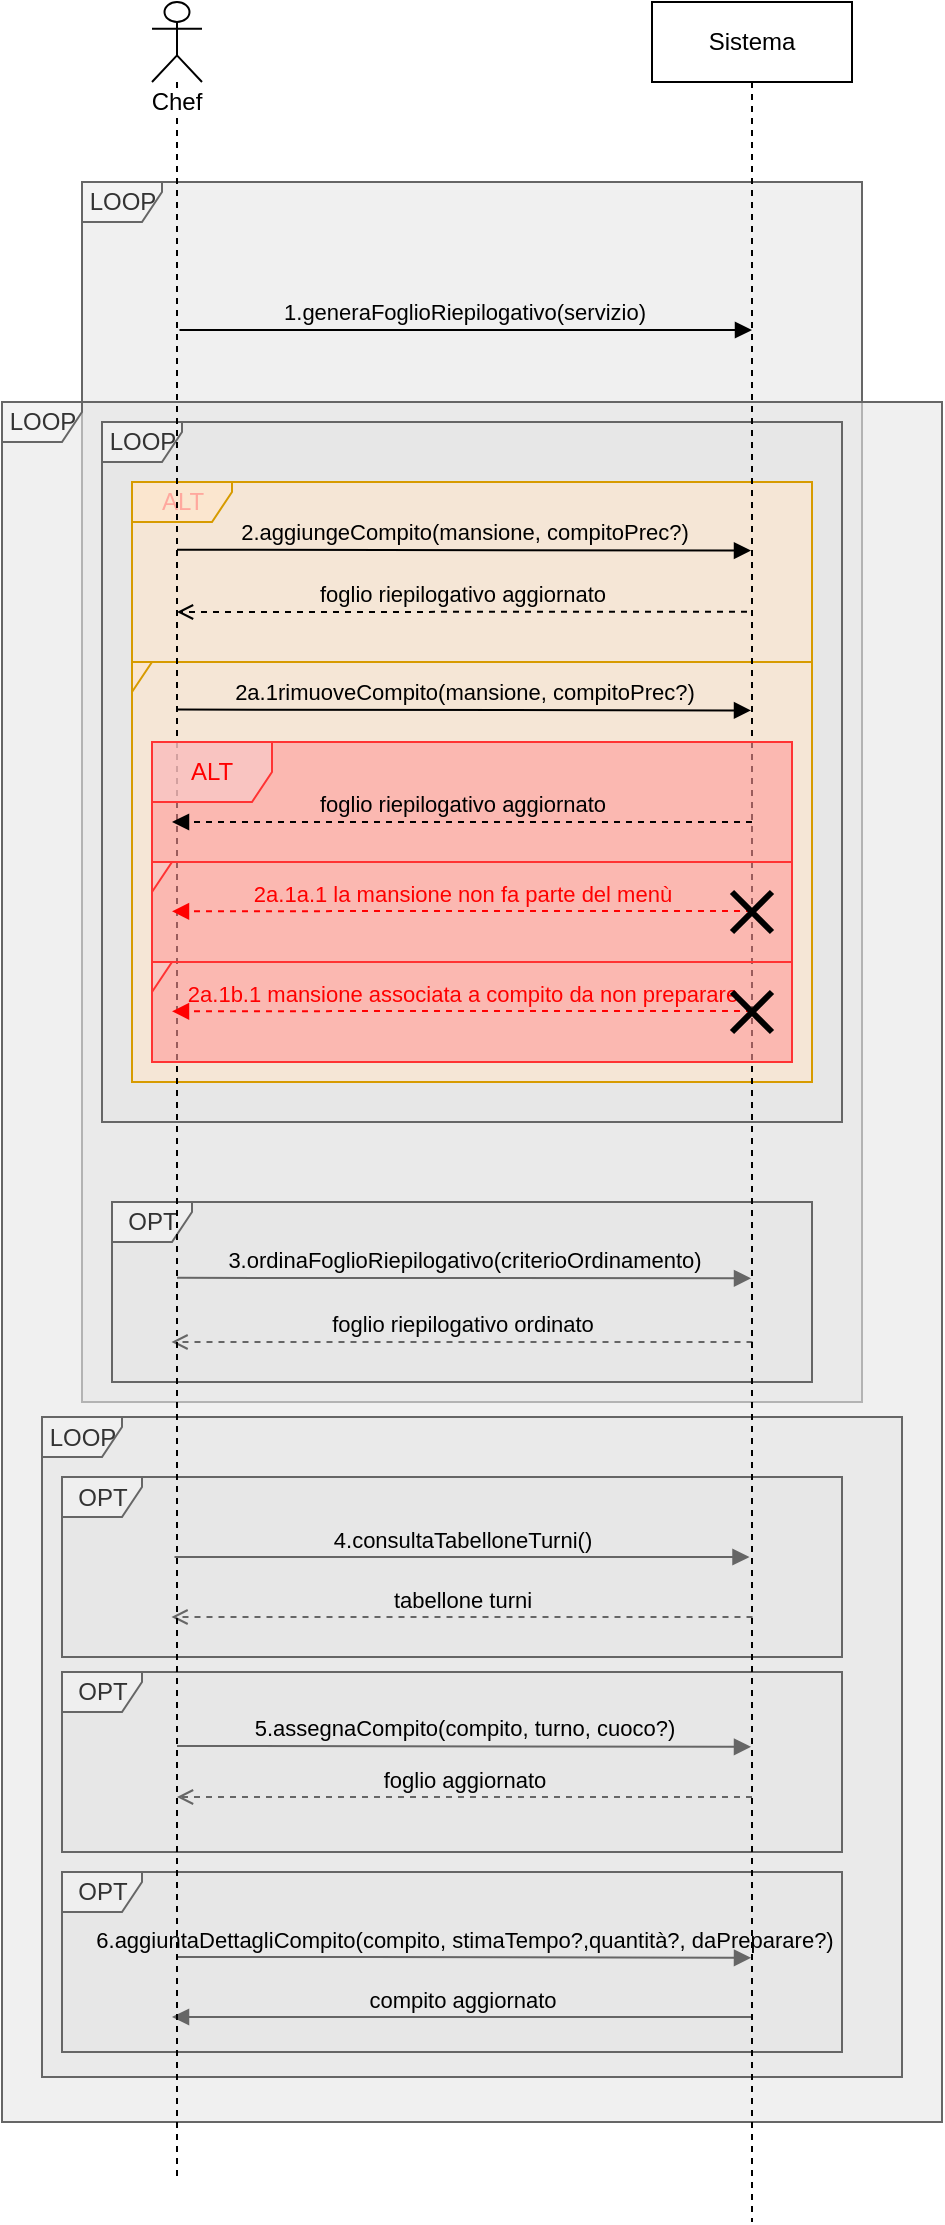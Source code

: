 <mxfile version="21.6.6" type="device">
  <diagram name="Page-1" id="f5A6CDPiya6YqWZAvQuT">
    <mxGraphModel dx="954" dy="-657" grid="1" gridSize="10" guides="1" tooltips="1" connect="1" arrows="1" fold="1" page="1" pageScale="1" pageWidth="827" pageHeight="1169" math="0" shadow="0">
      <root>
        <mxCell id="0" />
        <mxCell id="1" parent="0" />
        <mxCell id="3oUJ_5gLEvu6R0pSqBkJ-1" value="LOOP" style="shape=umlFrame;tabWidth=110;tabHeight=30;tabPosition=left;html=1;boundedLbl=1;labelInHeader=1;width=40;height=20;swimlaneFillColor=#E6E6E6;fillColor=#f5f5f5;strokeColor=#666666;fillOpacity=60;fontColor=#333333;" parent="1" vertex="1">
          <mxGeometry x="205" y="1430" width="390" height="610" as="geometry" />
        </mxCell>
        <mxCell id="3oUJ_5gLEvu6R0pSqBkJ-40" value="1.generaFoglioRiepilogativo(servizio)" style="html=1;verticalAlign=bottom;endArrow=block;edgeStyle=elbowEdgeStyle;elbow=vertical;curved=0;rounded=0;labelBackgroundColor=none;" parent="1" edge="1">
          <mxGeometry x="-0.003" relative="1" as="geometry">
            <mxPoint x="253.75" y="1504" as="sourcePoint" />
            <Array as="points" />
            <mxPoint x="540" y="1504" as="targetPoint" />
            <mxPoint as="offset" />
          </mxGeometry>
        </mxCell>
        <mxCell id="3oUJ_5gLEvu6R0pSqBkJ-33" value="LOOP" style="shape=umlFrame;tabWidth=110;tabHeight=30;tabPosition=left;html=1;boundedLbl=1;labelInHeader=1;width=40;height=20;swimlaneFillColor=#E6E6E6;fillColor=#f5f5f5;strokeColor=#666666;fillOpacity=60;fontColor=#333333;" parent="1" vertex="1">
          <mxGeometry x="165" y="1540" width="470" height="860" as="geometry" />
        </mxCell>
        <mxCell id="3oUJ_5gLEvu6R0pSqBkJ-21" value="LOOP" style="shape=umlFrame;tabWidth=110;tabHeight=30;tabPosition=left;html=1;boundedLbl=1;labelInHeader=1;width=40;height=20;swimlaneFillColor=#E6E6E6;fillColor=#f5f5f5;strokeColor=#666666;fillOpacity=60;fontColor=#333333;" parent="1" vertex="1">
          <mxGeometry x="185" y="2047.5" width="430" height="330" as="geometry" />
        </mxCell>
        <mxCell id="3oUJ_5gLEvu6R0pSqBkJ-22" value="OPT" style="shape=umlFrame;tabWidth=110;tabHeight=30;tabPosition=left;html=1;boundedLbl=1;labelInHeader=1;width=40;height=20;swimlaneFillColor=#E6E6E6;fillColor=#f5f5f5;strokeColor=#666666;fillOpacity=60;fontColor=#333333;" parent="1" vertex="1">
          <mxGeometry x="195" y="2077.5" width="390" height="90" as="geometry" />
        </mxCell>
        <mxCell id="3oUJ_5gLEvu6R0pSqBkJ-23" value="4.consultaTabelloneTurni()" style="html=1;verticalAlign=bottom;endArrow=block;edgeStyle=elbowEdgeStyle;elbow=vertical;curved=0;rounded=0;labelBackgroundColor=none;fillColor=#f5f5f5;strokeColor=#666666;" parent="1" edge="1">
          <mxGeometry relative="1" as="geometry">
            <mxPoint x="251.25" y="2117.5" as="sourcePoint" />
            <Array as="points" />
            <mxPoint x="538.75" y="2117.5" as="targetPoint" />
          </mxGeometry>
        </mxCell>
        <mxCell id="3oUJ_5gLEvu6R0pSqBkJ-24" value="tabellone turni" style="html=1;verticalAlign=bottom;endArrow=open;edgeStyle=elbowEdgeStyle;elbow=vertical;curved=0;rounded=0;labelBackgroundColor=none;endFill=0;dashed=1;fillColor=#f5f5f5;strokeColor=#666666;" parent="1" edge="1">
          <mxGeometry relative="1" as="geometry">
            <mxPoint x="540.25" y="2147.5" as="sourcePoint" />
            <mxPoint x="249.75" y="2147.5" as="targetPoint" />
          </mxGeometry>
        </mxCell>
        <mxCell id="3oUJ_5gLEvu6R0pSqBkJ-27" value="OPT" style="shape=umlFrame;tabWidth=110;tabHeight=30;tabPosition=left;html=1;boundedLbl=1;labelInHeader=1;width=40;height=20;swimlaneFillColor=#E6E6E6;fillColor=#f5f5f5;strokeColor=#666666;fillOpacity=60;fontColor=#333333;" parent="1" vertex="1">
          <mxGeometry x="195" y="2175" width="390" height="90" as="geometry" />
        </mxCell>
        <mxCell id="3oUJ_5gLEvu6R0pSqBkJ-34" value="OPT" style="shape=umlFrame;tabWidth=110;tabHeight=30;tabPosition=left;html=1;boundedLbl=1;labelInHeader=1;width=40;height=20;swimlaneFillColor=#E6E6E6;fillColor=#f5f5f5;strokeColor=#666666;fillOpacity=60;fontColor=#333333;" parent="1" vertex="1">
          <mxGeometry x="195" y="2275" width="390" height="90" as="geometry" />
        </mxCell>
        <mxCell id="3oUJ_5gLEvu6R0pSqBkJ-25" value="5.assegnaCompito(compito, turno, cuoco?)" style="html=1;verticalAlign=bottom;endArrow=block;edgeStyle=elbowEdgeStyle;elbow=vertical;curved=0;rounded=0;labelBackgroundColor=none;fillColor=#f5f5f5;strokeColor=#666666;" parent="1" target="3oUJ_5gLEvu6R0pSqBkJ-31" edge="1">
          <mxGeometry relative="1" as="geometry">
            <mxPoint x="252.5" y="2212" as="sourcePoint" />
            <Array as="points">
              <mxPoint x="358" y="2212.41" />
            </Array>
            <mxPoint x="547.5" y="2212.41" as="targetPoint" />
          </mxGeometry>
        </mxCell>
        <mxCell id="3oUJ_5gLEvu6R0pSqBkJ-26" value="foglio aggiornato" style="html=1;verticalAlign=bottom;endArrow=open;edgeStyle=elbowEdgeStyle;elbow=vertical;curved=0;rounded=0;labelBackgroundColor=none;endFill=0;dashed=1;fillColor=#f5f5f5;strokeColor=#666666;" parent="1" target="3oUJ_5gLEvu6R0pSqBkJ-30" edge="1">
          <mxGeometry relative="1" as="geometry">
            <mxPoint x="540" y="2237.5" as="sourcePoint" />
            <mxPoint x="245" y="2237.5" as="targetPoint" />
            <Array as="points" />
          </mxGeometry>
        </mxCell>
        <mxCell id="3oUJ_5gLEvu6R0pSqBkJ-28" value="6.aggiuntaDettagliCompito(compito, stimaTempo?,quantità?, daPreparare?)" style="html=1;verticalAlign=bottom;endArrow=block;edgeStyle=elbowEdgeStyle;elbow=horizontal;curved=0;rounded=0;labelBackgroundColor=none;fillColor=#f5f5f5;strokeColor=#666666;" parent="1" target="3oUJ_5gLEvu6R0pSqBkJ-31" edge="1">
          <mxGeometry relative="1" as="geometry">
            <mxPoint x="252.5" y="2317.5" as="sourcePoint" />
            <Array as="points">
              <mxPoint x="348" y="2317.91" />
            </Array>
            <mxPoint x="537.5" y="2317.91" as="targetPoint" />
          </mxGeometry>
        </mxCell>
        <mxCell id="3oUJ_5gLEvu6R0pSqBkJ-29" value="compito aggiornato" style="html=1;verticalAlign=bottom;endArrow=block;edgeStyle=elbowEdgeStyle;elbow=vertical;curved=0;rounded=0;labelBackgroundColor=none;fillColor=#f5f5f5;strokeColor=#666666;" parent="1" source="3oUJ_5gLEvu6R0pSqBkJ-31" edge="1">
          <mxGeometry relative="1" as="geometry">
            <mxPoint x="535" y="2347.5" as="sourcePoint" />
            <mxPoint x="250" y="2347.5" as="targetPoint" />
          </mxGeometry>
        </mxCell>
        <mxCell id="3oUJ_5gLEvu6R0pSqBkJ-9" value="LOOP" style="shape=umlFrame;tabWidth=110;tabHeight=30;tabPosition=left;html=1;boundedLbl=1;labelInHeader=1;width=40;height=20;swimlaneFillColor=#E6E6E6;fillColor=#f5f5f5;strokeColor=#666666;fillOpacity=60;fontColor=#333333;" parent="1" vertex="1">
          <mxGeometry x="215" y="1550" width="370" height="350" as="geometry" />
        </mxCell>
        <mxCell id="3oUJ_5gLEvu6R0pSqBkJ-13" value="OPT" style="shape=umlFrame;tabWidth=110;tabHeight=30;tabPosition=left;html=1;boundedLbl=1;labelInHeader=1;width=40;height=20;swimlaneFillColor=#E6E6E6;fillColor=#f5f5f5;strokeColor=#666666;fillOpacity=60;fontColor=#333333;container=1;" parent="1" vertex="1">
          <mxGeometry x="220" y="1940" width="350" height="90" as="geometry" />
        </mxCell>
        <mxCell id="3oUJ_5gLEvu6R0pSqBkJ-18" value="foglio riepilogativo ordinato" style="html=1;verticalAlign=bottom;endArrow=open;edgeStyle=elbowEdgeStyle;elbow=vertical;curved=0;rounded=0;labelBackgroundColor=none;endFill=0;dashed=1;fillColor=#f5f5f5;strokeColor=#666666;" parent="3oUJ_5gLEvu6R0pSqBkJ-13" edge="1">
          <mxGeometry x="0.002" relative="1" as="geometry">
            <mxPoint x="320.25" y="70.0" as="sourcePoint" />
            <mxPoint x="29.75" y="70.07" as="targetPoint" />
            <mxPoint as="offset" />
          </mxGeometry>
        </mxCell>
        <mxCell id="3oUJ_5gLEvu6R0pSqBkJ-16" value="3.ordinaFoglioRiepilogativo(criterioOrdinamento)" style="html=1;verticalAlign=bottom;endArrow=block;edgeStyle=elbowEdgeStyle;elbow=vertical;curved=0;rounded=0;labelBackgroundColor=none;fillColor=#f5f5f5;strokeColor=#666666;" parent="3oUJ_5gLEvu6R0pSqBkJ-13" target="3oUJ_5gLEvu6R0pSqBkJ-31" edge="1">
          <mxGeometry relative="1" as="geometry">
            <mxPoint x="32.5" y="37.917" as="sourcePoint" />
            <Array as="points">
              <mxPoint x="128" y="38.139" />
            </Array>
            <mxPoint x="317.5" y="38.139" as="targetPoint" />
          </mxGeometry>
        </mxCell>
        <mxCell id="8e-te7Ogq6yMoprlRzKs-13" value="&lt;font color=&quot;#ffa89e&quot;&gt;ALT&lt;/font&gt;" style="shape=umlFrame;tabWidth=110;tabHeight=30;tabPosition=left;html=1;boundedLbl=1;labelInHeader=1;width=50;height=20;swimlaneFillColor=#FFE6CC;fillColor=#ffe6cc;strokeColor=#d79b00;fillOpacity=60;" parent="1" vertex="1">
          <mxGeometry x="230" y="1580" width="340" height="90" as="geometry" />
        </mxCell>
        <mxCell id="8e-te7Ogq6yMoprlRzKs-14" value="2.aggiungeCompito(mansione, compitoPrec?)" style="html=1;verticalAlign=bottom;endArrow=block;edgeStyle=elbowEdgeStyle;elbow=vertical;curved=0;rounded=0;labelBackgroundColor=none;" parent="1" target="3oUJ_5gLEvu6R0pSqBkJ-31" edge="1">
          <mxGeometry relative="1" as="geometry">
            <mxPoint x="252.5" y="1613.86" as="sourcePoint" />
            <Array as="points">
              <mxPoint x="348" y="1614.27" />
            </Array>
            <mxPoint x="537.5" y="1614.27" as="targetPoint" />
          </mxGeometry>
        </mxCell>
        <mxCell id="8e-te7Ogq6yMoprlRzKs-15" value="foglio riepilogativo aggiornato" style="html=1;verticalAlign=bottom;endArrow=open;edgeStyle=elbowEdgeStyle;elbow=vertical;curved=0;rounded=0;labelBackgroundColor=none;dashed=1;endFill=0;" parent="1" edge="1">
          <mxGeometry relative="1" as="geometry">
            <mxPoint x="537.5" y="1644.86" as="sourcePoint" />
            <mxPoint x="252.5" y="1644.86" as="targetPoint" />
          </mxGeometry>
        </mxCell>
        <mxCell id="8e-te7Ogq6yMoprlRzKs-16" value="" style="shape=umlFrame;tabWidth=110;tabHeight=30;tabPosition=left;html=1;boundedLbl=1;labelInHeader=1;width=10;height=15;swimlaneFillColor=#FFE6CC;fillColor=#ffe6cc;strokeColor=#d79b00;fillOpacity=60;" parent="1" vertex="1">
          <mxGeometry x="230" y="1670" width="340" height="210" as="geometry" />
        </mxCell>
        <mxCell id="8e-te7Ogq6yMoprlRzKs-17" value="2a.1rimuoveCompito(mansione, compitoPrec?)" style="html=1;verticalAlign=bottom;endArrow=block;edgeStyle=elbowEdgeStyle;elbow=vertical;curved=0;rounded=0;labelBackgroundColor=none;" parent="1" target="3oUJ_5gLEvu6R0pSqBkJ-31" edge="1">
          <mxGeometry relative="1" as="geometry">
            <mxPoint x="252.5" y="1693.79" as="sourcePoint" />
            <Array as="points">
              <mxPoint x="348" y="1694.2" />
            </Array>
            <mxPoint x="537.5" y="1694.2" as="targetPoint" />
          </mxGeometry>
        </mxCell>
        <mxCell id="3oUJ_5gLEvu6R0pSqBkJ-30" value="Chef" style="shape=umlLifeline;participant=umlActor;perimeter=lifelinePerimeter;whiteSpace=wrap;html=1;container=1;collapsible=0;recursiveResize=0;verticalAlign=top;spacingTop=36;outlineConnect=0;labelBackgroundColor=default;" parent="1" vertex="1">
          <mxGeometry x="240" y="1340" width="25" height="1090" as="geometry" />
        </mxCell>
        <mxCell id="3oUJ_5gLEvu6R0pSqBkJ-31" value="Sistema" style="shape=umlLifeline;perimeter=lifelinePerimeter;whiteSpace=wrap;html=1;container=0;collapsible=0;recursiveResize=0;outlineConnect=0;labelBackgroundColor=none;" parent="1" vertex="1">
          <mxGeometry x="490" y="1340" width="100" height="1110" as="geometry" />
        </mxCell>
        <mxCell id="8e-te7Ogq6yMoprlRzKs-23" value="" style="group" parent="1" vertex="1" connectable="0">
          <mxGeometry x="240" y="1710" width="320" height="160" as="geometry" />
        </mxCell>
        <mxCell id="8e-te7Ogq6yMoprlRzKs-19" value="" style="shape=umlFrame;whiteSpace=wrap;html=1;swimlaneFillColor=#FF9999;fillColor=#f8cecc;strokeColor=#FF3333;fillOpacity=60;fontColor=#FF0000;width=10;height=15;" parent="8e-te7Ogq6yMoprlRzKs-23" vertex="1">
          <mxGeometry y="110" width="320" height="50" as="geometry" />
        </mxCell>
        <mxCell id="3oUJ_5gLEvu6R0pSqBkJ-43" value="ALT" style="shape=umlFrame;whiteSpace=wrap;html=1;swimlaneFillColor=#FF9999;fillColor=#f8cecc;strokeColor=#FF3333;fillOpacity=60;fontColor=#FF0000;" parent="8e-te7Ogq6yMoprlRzKs-23" vertex="1">
          <mxGeometry width="320" height="60" as="geometry" />
        </mxCell>
        <mxCell id="3oUJ_5gLEvu6R0pSqBkJ-44" value="" style="shape=umlFrame;whiteSpace=wrap;html=1;swimlaneFillColor=#FF9999;fillColor=#f8cecc;strokeColor=#FF3333;fillOpacity=60;fontColor=#FF0000;width=10;height=15;" parent="8e-te7Ogq6yMoprlRzKs-23" vertex="1">
          <mxGeometry y="60" width="320" height="50" as="geometry" />
        </mxCell>
        <mxCell id="3oUJ_5gLEvu6R0pSqBkJ-39" value="foglio riepilogativo aggiornato" style="html=1;verticalAlign=bottom;endArrow=block;edgeStyle=elbowEdgeStyle;elbow=vertical;curved=0;rounded=0;labelBackgroundColor=none;dashed=1;" parent="8e-te7Ogq6yMoprlRzKs-23" edge="1">
          <mxGeometry relative="1" as="geometry">
            <mxPoint x="300" y="40" as="sourcePoint" />
            <mxPoint x="10" y="40.14" as="targetPoint" />
          </mxGeometry>
        </mxCell>
        <mxCell id="3oUJ_5gLEvu6R0pSqBkJ-45" value="2a.1a.1 la mansione non fa parte del menù" style="html=1;verticalAlign=bottom;endArrow=block;edgeStyle=elbowEdgeStyle;elbow=horizontal;curved=0;rounded=0;labelBackgroundColor=none;dashed=1;strokeColor=#FF0000;fontColor=#FF0000;" parent="8e-te7Ogq6yMoprlRzKs-23" edge="1">
          <mxGeometry relative="1" as="geometry">
            <mxPoint x="300" y="84.5" as="sourcePoint" />
            <mxPoint x="10" y="84.64" as="targetPoint" />
          </mxGeometry>
        </mxCell>
        <mxCell id="3oUJ_5gLEvu6R0pSqBkJ-52" value="" style="shape=umlDestroy;whiteSpace=wrap;html=1;strokeWidth=3;targetShapes=umlLifeline;" parent="8e-te7Ogq6yMoprlRzKs-23" vertex="1">
          <mxGeometry x="290" y="75" width="20" height="20" as="geometry" />
        </mxCell>
        <mxCell id="8e-te7Ogq6yMoprlRzKs-20" value="2a.1b.1 mansione associata a compito da non preparare" style="html=1;verticalAlign=bottom;endArrow=block;edgeStyle=elbowEdgeStyle;elbow=horizontal;curved=0;rounded=0;labelBackgroundColor=none;dashed=1;strokeColor=#FF0000;fontColor=#FF0000;" parent="8e-te7Ogq6yMoprlRzKs-23" edge="1">
          <mxGeometry relative="1" as="geometry">
            <mxPoint x="300" y="134.5" as="sourcePoint" />
            <mxPoint x="10" y="134.64" as="targetPoint" />
          </mxGeometry>
        </mxCell>
        <mxCell id="8e-te7Ogq6yMoprlRzKs-21" value="" style="shape=umlDestroy;whiteSpace=wrap;html=1;strokeWidth=3;targetShapes=umlLifeline;" parent="8e-te7Ogq6yMoprlRzKs-23" vertex="1">
          <mxGeometry x="290" y="125" width="20" height="20" as="geometry" />
        </mxCell>
      </root>
    </mxGraphModel>
  </diagram>
</mxfile>
